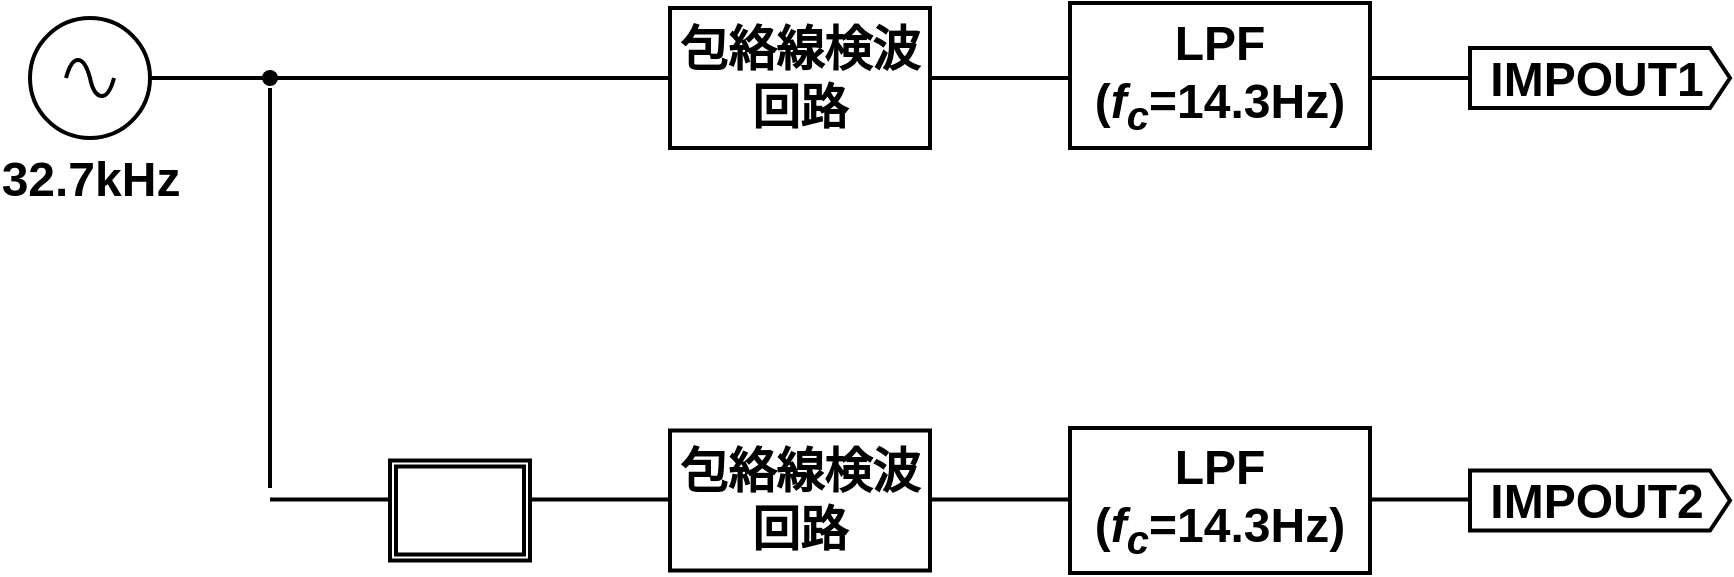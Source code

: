 <mxfile version="16.5.6" type="github">
  <diagram name="Page-1" id="7e0a89b8-554c-2b80-1dc8-d5c74ca68de4">
    <mxGraphModel dx="1718" dy="958" grid="1" gridSize="10" guides="1" tooltips="1" connect="1" arrows="1" fold="1" page="1" pageScale="1" pageWidth="1100" pageHeight="850" background="none" math="0" shadow="0">
      <root>
        <mxCell id="0" />
        <mxCell id="1" parent="0" />
        <mxCell id="SErEzi4ScyLlZOu_YYUY-21" value="" style="endArrow=none;html=1;rounded=0;fontSize=24;strokeWidth=2;entryDx=0;entryDy=0;exitX=0;exitY=0.5;exitDx=0;exitDy=0;exitPerimeter=0;" edge="1" parent="1" source="SErEzi4ScyLlZOu_YYUY-17" target="SErEzi4ScyLlZOu_YYUY-20">
          <mxGeometry width="50" height="50" relative="1" as="geometry">
            <mxPoint x="950" y="205" as="sourcePoint" />
            <mxPoint x="290.0" y="205" as="targetPoint" />
          </mxGeometry>
        </mxCell>
        <mxCell id="SErEzi4ScyLlZOu_YYUY-6" value="" style="endArrow=none;html=1;rounded=0;fontSize=24;strokeWidth=2;entryX=1;entryY=0.5;entryDx=0;entryDy=0;exitDx=0;exitDy=0;exitPerimeter=0;startArrow=none;" edge="1" parent="1" source="SErEzi4ScyLlZOu_YYUY-20">
          <mxGeometry width="50" height="50" relative="1" as="geometry">
            <mxPoint x="370" y="205" as="sourcePoint" />
            <mxPoint x="290" y="205" as="targetPoint" />
          </mxGeometry>
        </mxCell>
        <mxCell id="SErEzi4ScyLlZOu_YYUY-7" value="" style="endArrow=none;html=1;rounded=0;fontSize=24;strokeWidth=2;startArrow=none;" edge="1" parent="1">
          <mxGeometry width="50" height="50" relative="1" as="geometry">
            <mxPoint x="350" y="310" as="sourcePoint" />
            <mxPoint x="350" y="210" as="targetPoint" />
          </mxGeometry>
        </mxCell>
        <mxCell id="SErEzi4ScyLlZOu_YYUY-8" value="" style="endArrow=none;html=1;rounded=0;fontSize=24;strokeWidth=2;" edge="1" parent="1">
          <mxGeometry width="50" height="50" relative="1" as="geometry">
            <mxPoint x="960" y="415.75" as="sourcePoint" />
            <mxPoint x="350" y="415.75" as="targetPoint" />
          </mxGeometry>
        </mxCell>
        <mxCell id="SErEzi4ScyLlZOu_YYUY-10" value="" style="shape=ext;double=1;rounded=0;whiteSpace=wrap;html=1;fontSize=24;strokeWidth=2;" vertex="1" parent="1">
          <mxGeometry x="410" y="396.25" width="70" height="50" as="geometry" />
        </mxCell>
        <mxCell id="SErEzi4ScyLlZOu_YYUY-11" value="&lt;b&gt;包絡線検波回路&lt;br&gt;&lt;/b&gt;" style="rounded=0;whiteSpace=wrap;html=1;fontSize=24;strokeWidth=2;" vertex="1" parent="1">
          <mxGeometry x="550" y="381.25" width="130" height="70" as="geometry" />
        </mxCell>
        <mxCell id="SErEzi4ScyLlZOu_YYUY-13" value="&lt;b&gt;包絡線検波回路&lt;br&gt;&lt;/b&gt;" style="rounded=0;whiteSpace=wrap;html=1;fontSize=24;strokeWidth=2;" vertex="1" parent="1">
          <mxGeometry x="550" y="170" width="130" height="70" as="geometry" />
        </mxCell>
        <mxCell id="SErEzi4ScyLlZOu_YYUY-14" value="" style="endArrow=none;html=1;rounded=0;fontSize=24;strokeWidth=2;" edge="1" parent="1">
          <mxGeometry width="50" height="50" relative="1" as="geometry">
            <mxPoint x="350" y="410" as="sourcePoint" />
            <mxPoint x="350" y="310" as="targetPoint" />
          </mxGeometry>
        </mxCell>
        <mxCell id="SErEzi4ScyLlZOu_YYUY-15" value="&lt;div&gt;&lt;b&gt;LPF&lt;/b&gt;&lt;/div&gt;&lt;div&gt;&lt;b&gt;(&lt;i&gt;f&lt;sub&gt;c&lt;/sub&gt;&lt;/i&gt;=14.3Hz)&lt;br&gt;&lt;/b&gt;&lt;/div&gt;" style="rounded=0;whiteSpace=wrap;html=1;fontSize=24;strokeWidth=2;" vertex="1" parent="1">
          <mxGeometry x="750" y="167.5" width="150" height="72.5" as="geometry" />
        </mxCell>
        <mxCell id="SErEzi4ScyLlZOu_YYUY-16" value="&lt;div&gt;&lt;b&gt;LPF&lt;/b&gt;&lt;/div&gt;&lt;div&gt;&lt;b&gt;(&lt;i&gt;f&lt;sub&gt;c&lt;/sub&gt;&lt;/i&gt;=14.3Hz)&lt;br&gt;&lt;/b&gt;&lt;/div&gt;" style="rounded=0;whiteSpace=wrap;html=1;fontSize=24;strokeWidth=2;" vertex="1" parent="1">
          <mxGeometry x="750" y="380" width="150" height="72.5" as="geometry" />
        </mxCell>
        <mxCell id="SErEzi4ScyLlZOu_YYUY-17" value="&lt;b&gt;IMPOUT1&lt;/b&gt;" style="shape=mxgraph.arrows2.arrow;verticalLabelPosition=bottom;shadow=0;dashed=0;align=center;html=1;verticalAlign=top;strokeWidth=2;dy=0;dx=10;notch=0;fontSize=24;spacingLeft=-5;spacing=2;spacingTop=-35;" vertex="1" parent="1">
          <mxGeometry x="950" y="190" width="130" height="30" as="geometry" />
        </mxCell>
        <mxCell id="SErEzi4ScyLlZOu_YYUY-19" value="&lt;b&gt;IMPOUT2&lt;/b&gt;" style="shape=mxgraph.arrows2.arrow;verticalLabelPosition=bottom;shadow=0;dashed=0;align=center;html=1;verticalAlign=top;strokeWidth=2;dy=0;dx=10;notch=0;fontSize=24;spacingLeft=-5;spacing=2;spacingTop=-35;" vertex="1" parent="1">
          <mxGeometry x="950" y="401.25" width="130" height="30" as="geometry" />
        </mxCell>
        <mxCell id="SErEzi4ScyLlZOu_YYUY-20" value="" style="shape=waypoint;sketch=0;fillStyle=solid;size=6;pointerEvents=1;points=[];fillColor=none;resizable=0;rotatable=0;perimeter=centerPerimeter;snapToPoint=1;fontSize=24;strokeWidth=2;" vertex="1" parent="1">
          <mxGeometry x="330" y="185" width="40" height="40" as="geometry" />
        </mxCell>
        <mxCell id="SErEzi4ScyLlZOu_YYUY-22" value="&lt;b&gt;32.7kHz&lt;/b&gt;" style="pointerEvents=1;verticalLabelPosition=bottom;shadow=0;dashed=0;align=center;html=1;verticalAlign=top;shape=mxgraph.electrical.signal_sources.source;aspect=fixed;points=[[0.5,0,0],[1,0.5,0],[0.5,1,0],[0,0.5,0]];elSignalType=ac;fontSize=24;strokeWidth=2;" vertex="1" parent="1">
          <mxGeometry x="230" y="175" width="60" height="60" as="geometry" />
        </mxCell>
      </root>
    </mxGraphModel>
  </diagram>
</mxfile>

